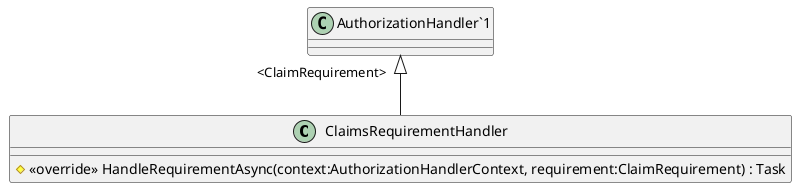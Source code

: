 @startuml
class ClaimsRequirementHandler {
    # <<override>> HandleRequirementAsync(context:AuthorizationHandlerContext, requirement:ClaimRequirement) : Task
}
"AuthorizationHandler`1" "<ClaimRequirement>" <|-- ClaimsRequirementHandler
@enduml
